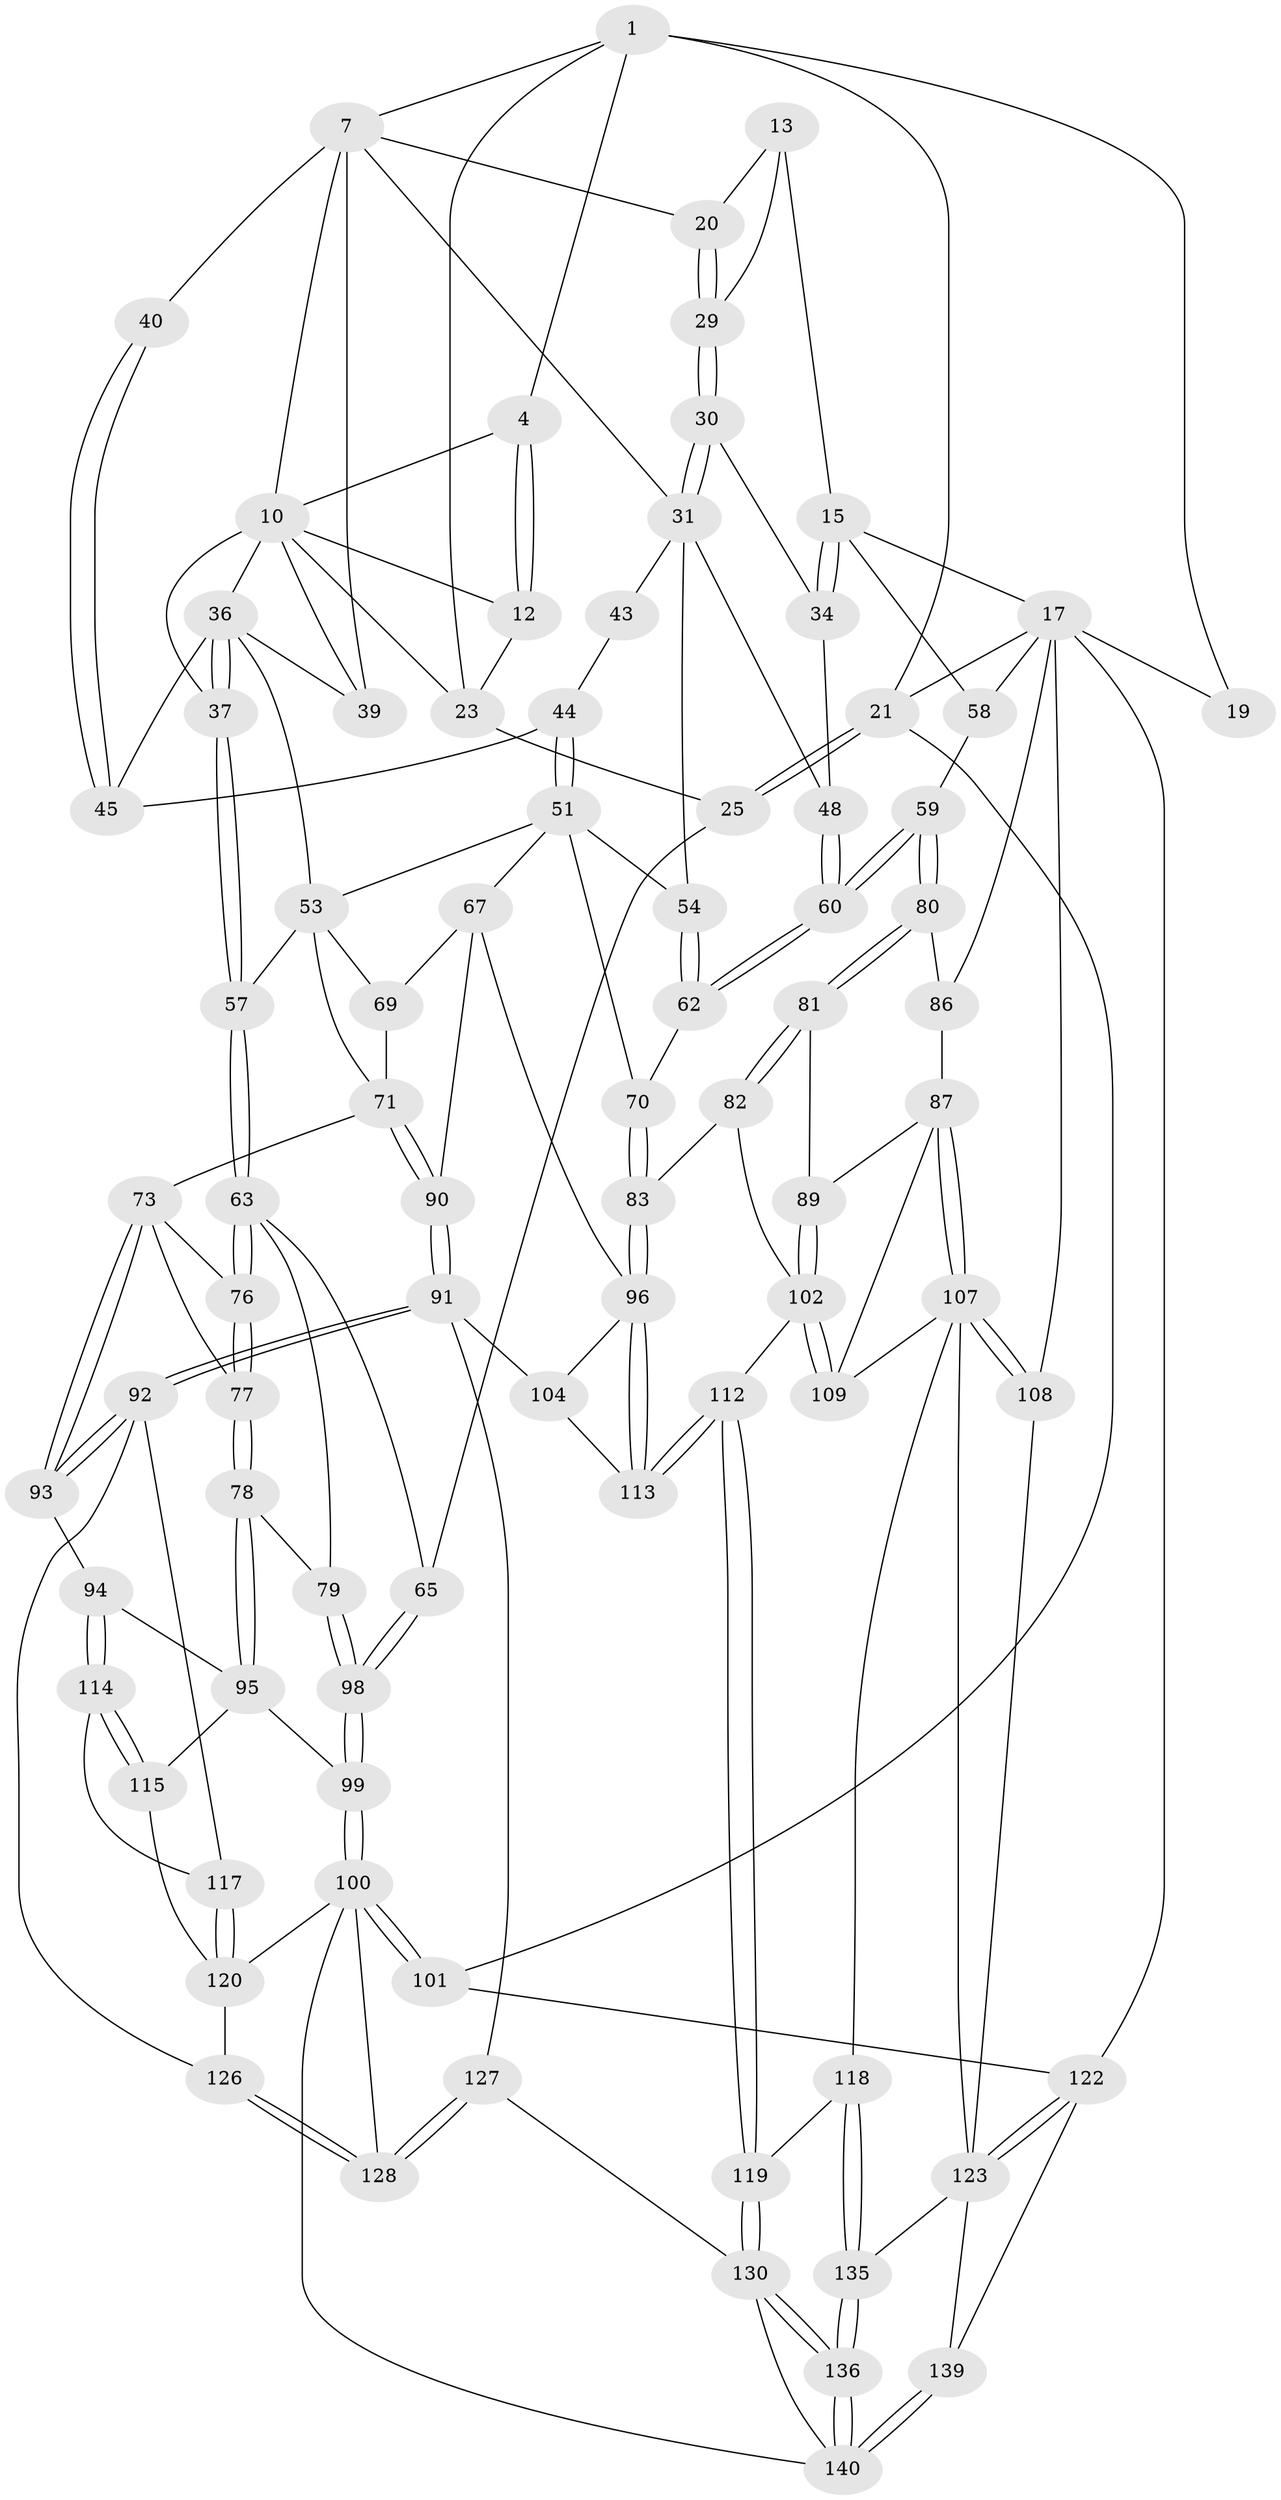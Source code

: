 // original degree distribution, {3: 0.02112676056338028, 5: 0.5422535211267606, 4: 0.21830985915492956, 6: 0.21830985915492956}
// Generated by graph-tools (version 1.1) at 2025/21/03/04/25 18:21:35]
// undirected, 85 vertices, 201 edges
graph export_dot {
graph [start="1"]
  node [color=gray90,style=filled];
  1 [pos="+0.33077813581578347+0",super="+2+6"];
  4 [pos="+0.2049029188545025+0.03396741958567466",super="+5"];
  7 [pos="+0.5418879425655175+0",super="+8"];
  10 [pos="+0.3818399835617648+0.13857125364884307",super="+26"];
  12 [pos="+0.24303735100490997+0.10702227125063125",super="+22"];
  13 [pos="+0.8243882469112883+0",super="+14"];
  15 [pos="+0.9518718943043754+0.13073817015306946",super="+16"];
  17 [pos="+1+0.15269838536079747",super="+18+61"];
  19 [pos="+0.7888193246145185+0"];
  20 [pos="+0.7507829752557985+0.15422992643864145"];
  21 [pos="+0+0"];
  23 [pos="+0.1154143927265435+0.12005427409233628",super="+24"];
  25 [pos="+0+0.2578912465375583"];
  29 [pos="+0.7495247449678567+0.18502674974400402"];
  30 [pos="+0.7246007793998855+0.2240121041879457"];
  31 [pos="+0.7231667785972972+0.22492831007324085",super="+32+49"];
  34 [pos="+0.8817743053135976+0.277358649576539",super="+42"];
  36 [pos="+0.2773208995598461+0.32189582895343416",super="+46"];
  37 [pos="+0.19681911647507874+0.3498940543975583"];
  39 [pos="+0.398829357433814+0.2827926820069521"];
  40 [pos="+0.48394825039810685+0.31952215360119335"];
  43 [pos="+0.5685354556187193+0.3127518024263624"];
  44 [pos="+0.5103853310435392+0.3432279553888782"];
  45 [pos="+0.48460031616663257+0.32361186470173126"];
  48 [pos="+0.7902126766366419+0.40041437707642885"];
  51 [pos="+0.5169792605927599+0.40048063729856975",super="+52"];
  53 [pos="+0.40898995745079275+0.403130151501666",super="+55"];
  54 [pos="+0.6224382681534667+0.4168740405675996"];
  57 [pos="+0.19621252594065022+0.3521990998528388"];
  58 [pos="+1+0.4175738221908364"];
  59 [pos="+0.7924658247710508+0.49832573506781636"];
  60 [pos="+0.7854090330559823+0.47615406753472633"];
  62 [pos="+0.6277930385691046+0.44338667402268406"];
  63 [pos="+0.12731606912558946+0.4070164270204961",super="+64"];
  65 [pos="+0+0.35213816936255593"];
  67 [pos="+0.4842226240931161+0.5469554799159377",super="+68"];
  69 [pos="+0.386436378527213+0.468029875725937"];
  70 [pos="+0.616799873612862+0.4802430395078591"];
  71 [pos="+0.28154580186576456+0.5308938794038366",super="+72"];
  73 [pos="+0.219388418673893+0.5634773217181247",super="+74"];
  76 [pos="+0.1637466770776972+0.5083263910065472"];
  77 [pos="+0.13302906925828564+0.5758565015451936"];
  78 [pos="+0.10016169734923731+0.5949207238598468"];
  79 [pos="+0.05968217596350164+0.5677700758337194"];
  80 [pos="+0.7924840320510647+0.5011647844502698"];
  81 [pos="+0.7460105527527493+0.5568641727499226"];
  82 [pos="+0.6833220490622055+0.5821022496984455"];
  83 [pos="+0.6691675497659094+0.5781939678908243"];
  86 [pos="+0.8518689422367428+0.5425573854646695"];
  87 [pos="+0.8637893813705316+0.6214363985741854",super="+88"];
  89 [pos="+0.7632133198713367+0.5872654565687869"];
  90 [pos="+0.3487877077989652+0.5933153601431947"];
  91 [pos="+0.3299506548951849+0.7065484344997848",super="+105"];
  92 [pos="+0.291849813370349+0.7121902179148135",super="+116"];
  93 [pos="+0.20316622571965987+0.6480084544339819"];
  94 [pos="+0.15598112640619216+0.6516061674386584"];
  95 [pos="+0.11493502763214798+0.6229131357433556",super="+106"];
  96 [pos="+0.5688268053254885+0.6239067364995055",super="+97"];
  98 [pos="+0+0.6883430252430636"];
  99 [pos="+0+0.7815945497933011"];
  100 [pos="+0+0.8488618224752366",super="+125"];
  101 [pos="+0+1"];
  102 [pos="+0.7560786428561264+0.6809684973183442",super="+103"];
  104 [pos="+0.44352537395963404+0.7471590196646904"];
  107 [pos="+0.8982987698542555+0.6590232478114788",super="+110"];
  108 [pos="+1+0.6055708148000133"];
  109 [pos="+0.7890981758655925+0.7186382798219954"];
  112 [pos="+0.642374599492292+0.7768722399004668"];
  113 [pos="+0.6242668375314657+0.763766826929111"];
  114 [pos="+0.13657805730915992+0.7221079202562082"];
  115 [pos="+0.10352226181238239+0.750194780075728"];
  117 [pos="+0.22285442588313317+0.7466394561336375"];
  118 [pos="+0.7999639850394629+0.7786420066722519"];
  119 [pos="+0.6424642598059279+0.7770106481055415"];
  120 [pos="+0.1519400250313925+0.8307674325702402",super="+121"];
  122 [pos="+1+1",super="+138"];
  123 [pos="+1+1",super="+124+132"];
  126 [pos="+0.2527385645974797+0.8142036451052584"];
  127 [pos="+0.4072531647081267+0.801925404392774"];
  128 [pos="+0.2715993773346654+0.9176284266690659"];
  130 [pos="+0.6073572952877874+0.8973728732539158",super="+131"];
  135 [pos="+0.8298192436130969+0.8529561270733547"];
  136 [pos="+0.63600085548749+0.9506597357778089"];
  139 [pos="+0.8208532877774061+1"];
  140 [pos="+0.6802169144792147+1",super="+141"];
  1 -- 4;
  1 -- 21;
  1 -- 23;
  1 -- 19;
  1 -- 7;
  4 -- 12 [weight=2];
  4 -- 12;
  4 -- 10;
  7 -- 20;
  7 -- 39;
  7 -- 40 [weight=2];
  7 -- 10;
  7 -- 31;
  10 -- 36;
  10 -- 37;
  10 -- 39;
  10 -- 23;
  10 -- 12;
  12 -- 23;
  13 -- 20;
  13 -- 29;
  13 -- 15;
  15 -- 34 [weight=2];
  15 -- 34;
  15 -- 17;
  15 -- 58;
  17 -- 122;
  17 -- 19;
  17 -- 21;
  17 -- 58;
  17 -- 108;
  17 -- 86;
  20 -- 29;
  20 -- 29;
  21 -- 25;
  21 -- 25;
  21 -- 101;
  23 -- 25;
  25 -- 65;
  29 -- 30;
  29 -- 30;
  30 -- 31;
  30 -- 31;
  30 -- 34;
  31 -- 43 [weight=2];
  31 -- 48;
  31 -- 54;
  34 -- 48;
  36 -- 37;
  36 -- 37;
  36 -- 53;
  36 -- 45;
  36 -- 39;
  37 -- 57;
  37 -- 57;
  40 -- 45;
  40 -- 45;
  43 -- 44;
  44 -- 45;
  44 -- 51;
  44 -- 51;
  48 -- 60;
  48 -- 60;
  51 -- 54;
  51 -- 67;
  51 -- 53;
  51 -- 70;
  53 -- 57;
  53 -- 69;
  53 -- 71;
  54 -- 62;
  54 -- 62;
  57 -- 63;
  57 -- 63;
  58 -- 59;
  59 -- 60;
  59 -- 60;
  59 -- 80;
  59 -- 80;
  60 -- 62;
  60 -- 62;
  62 -- 70;
  63 -- 76;
  63 -- 76;
  63 -- 65;
  63 -- 79;
  65 -- 98;
  65 -- 98;
  67 -- 90;
  67 -- 69;
  67 -- 96;
  69 -- 71;
  70 -- 83;
  70 -- 83;
  71 -- 90;
  71 -- 90;
  71 -- 73;
  73 -- 93;
  73 -- 93;
  73 -- 76;
  73 -- 77;
  76 -- 77;
  76 -- 77;
  77 -- 78;
  77 -- 78;
  78 -- 79;
  78 -- 95;
  78 -- 95;
  79 -- 98;
  79 -- 98;
  80 -- 81;
  80 -- 81;
  80 -- 86;
  81 -- 82;
  81 -- 82;
  81 -- 89;
  82 -- 83;
  82 -- 102;
  83 -- 96;
  83 -- 96;
  86 -- 87;
  87 -- 107;
  87 -- 107;
  87 -- 89;
  87 -- 109;
  89 -- 102;
  89 -- 102;
  90 -- 91;
  90 -- 91;
  91 -- 92;
  91 -- 92;
  91 -- 104;
  91 -- 127;
  92 -- 93;
  92 -- 93;
  92 -- 117;
  92 -- 126;
  93 -- 94;
  94 -- 95;
  94 -- 114;
  94 -- 114;
  95 -- 115;
  95 -- 99;
  96 -- 113;
  96 -- 113;
  96 -- 104;
  98 -- 99;
  98 -- 99;
  99 -- 100;
  99 -- 100;
  100 -- 101 [weight=2];
  100 -- 101;
  100 -- 128;
  100 -- 120;
  100 -- 140;
  101 -- 122;
  102 -- 109;
  102 -- 109;
  102 -- 112;
  104 -- 113;
  107 -- 108;
  107 -- 108;
  107 -- 123 [weight=2];
  107 -- 109;
  107 -- 118;
  108 -- 123;
  112 -- 113;
  112 -- 113;
  112 -- 119;
  112 -- 119;
  114 -- 115;
  114 -- 115;
  114 -- 117;
  115 -- 120;
  117 -- 120;
  117 -- 120;
  118 -- 119;
  118 -- 135;
  118 -- 135;
  119 -- 130;
  119 -- 130;
  120 -- 126;
  122 -- 123 [weight=2];
  122 -- 123;
  122 -- 139;
  123 -- 135;
  123 -- 139;
  126 -- 128;
  126 -- 128;
  127 -- 128;
  127 -- 128;
  127 -- 130;
  130 -- 136;
  130 -- 136;
  130 -- 140;
  135 -- 136;
  135 -- 136;
  136 -- 140;
  136 -- 140;
  139 -- 140;
  139 -- 140;
}
